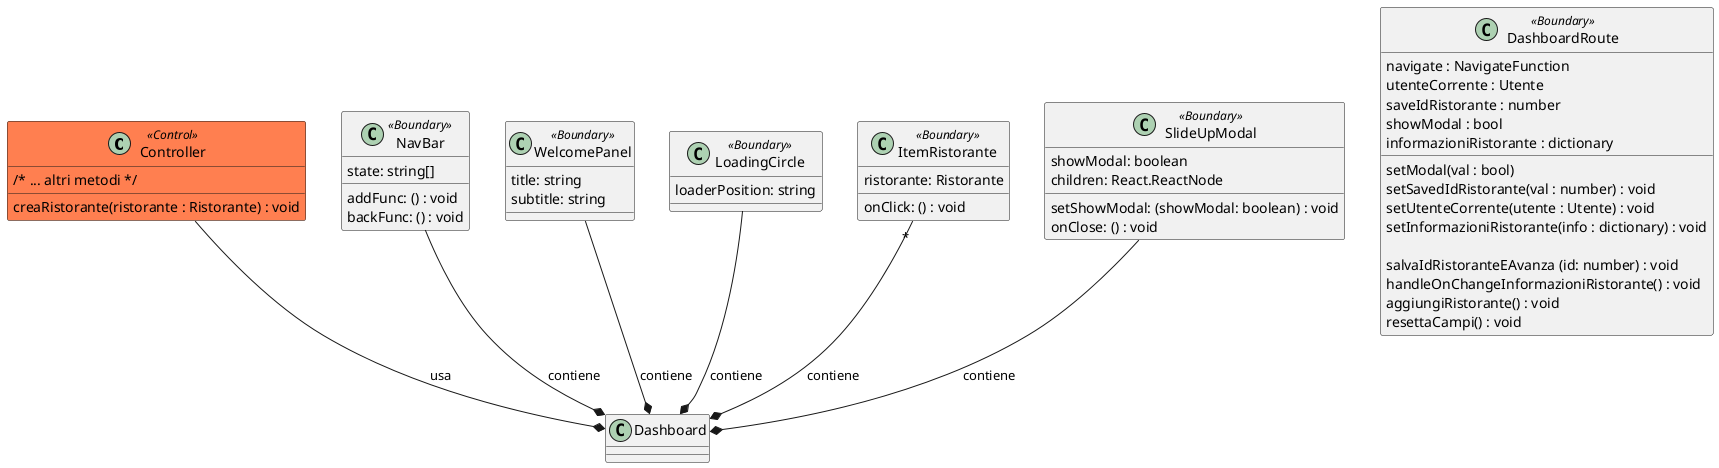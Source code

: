 @startuml


class Controller <<Control>> #coral{
/* ... altri metodi */
creaRistorante(ristorante : Ristorante) : void
}

class DashboardRoute <<Boundary>> {
navigate : NavigateFunction
utenteCorrente : Utente
saveIdRistorante : number
showModal : bool
setModal(val : bool)
setSavedIdRistorante(val : number) : void
setUtenteCorrente(utente : Utente) : void
informazioniRistorante : dictionary
setInformazioniRistorante(info : dictionary) : void

salvaIdRistoranteEAvanza (id: number) : void
handleOnChangeInformazioniRistorante() : void
aggiungiRistorante() : void
resettaCampi() : void
}


class NavBar <<Boundary>> {

	addFunc: () : void
	backFunc: () : void
	state: string[]
}

class WelcomePanel <<Boundary>> {

    title: string
    subtitle: string

}

class LoadingCircle <<Boundary>> {

	loaderPosition: string

}
class ItemRistorante <<Boundary>> {

    ristorante: Ristorante
    onClick: () : void

}

class SlideUpModal <<Boundary>> {

	showModal: boolean
	setShowModal: (showModal: boolean) : void
	children: React.ReactNode
	onClose: () : void

}

SlideUpModal --* Dashboard: contiene
ItemRistorante "*"--* Dashboard: contiene
WelcomePanel--* Dashboard: contiene
NavBar --* Dashboard: contiene
LoadingCircle --* Dashboard: contiene

Controller --* Dashboard : usa
@enduml